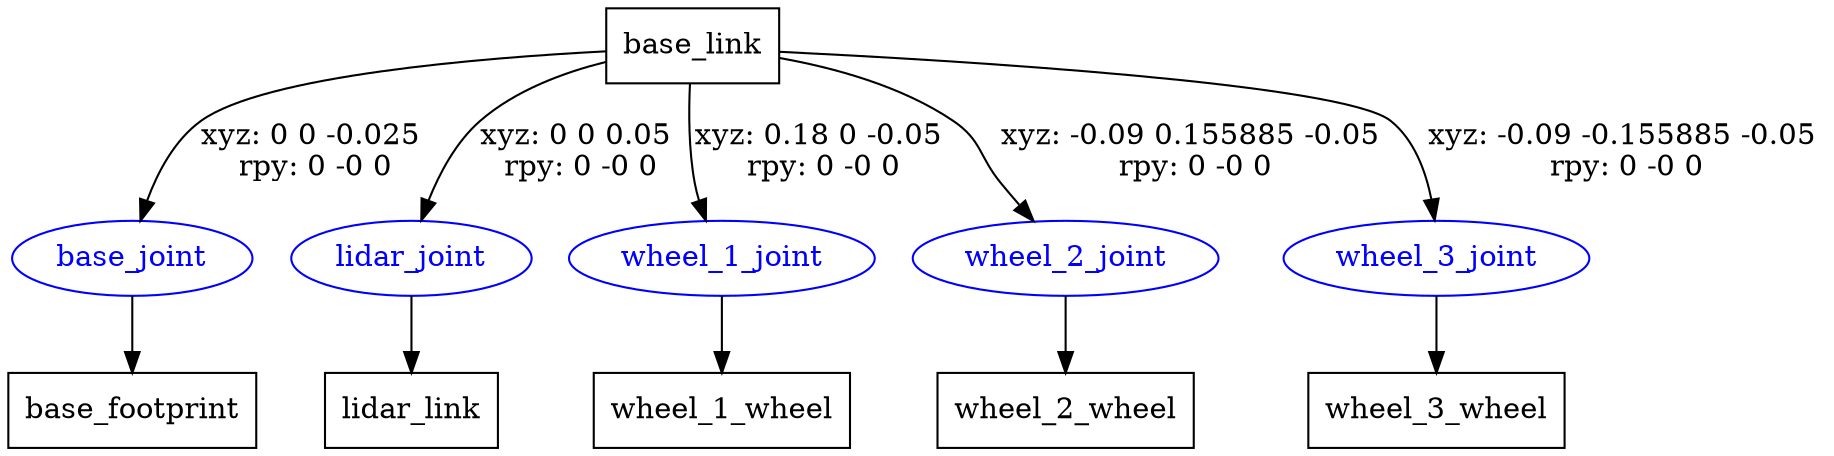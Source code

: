 digraph G {
node [shape=box];
"base_link" [label="base_link"];
"base_footprint" [label="base_footprint"];
"lidar_link" [label="lidar_link"];
"wheel_1_wheel" [label="wheel_1_wheel"];
"wheel_2_wheel" [label="wheel_2_wheel"];
"wheel_3_wheel" [label="wheel_3_wheel"];
node [shape=ellipse, color=blue, fontcolor=blue];
"base_link" -> "base_joint" [label="xyz: 0 0 -0.025 \nrpy: 0 -0 0"]
"base_joint" -> "base_footprint"
"base_link" -> "lidar_joint" [label="xyz: 0 0 0.05 \nrpy: 0 -0 0"]
"lidar_joint" -> "lidar_link"
"base_link" -> "wheel_1_joint" [label="xyz: 0.18 0 -0.05 \nrpy: 0 -0 0"]
"wheel_1_joint" -> "wheel_1_wheel"
"base_link" -> "wheel_2_joint" [label="xyz: -0.09 0.155885 -0.05 \nrpy: 0 -0 0"]
"wheel_2_joint" -> "wheel_2_wheel"
"base_link" -> "wheel_3_joint" [label="xyz: -0.09 -0.155885 -0.05 \nrpy: 0 -0 0"]
"wheel_3_joint" -> "wheel_3_wheel"
}
